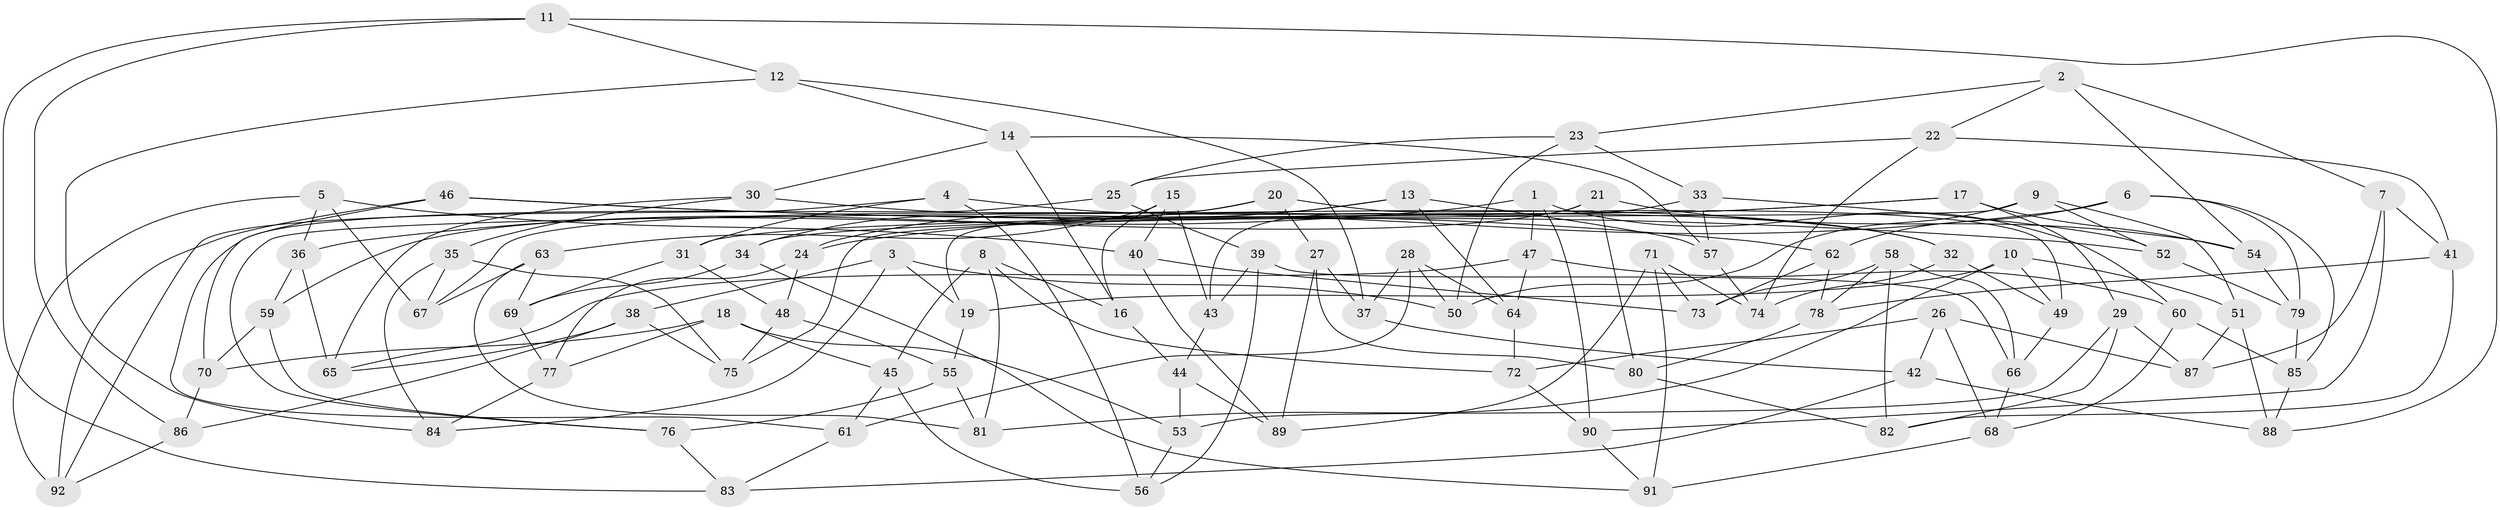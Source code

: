 // Generated by graph-tools (version 1.1) at 2025/26/03/09/25 03:26:55]
// undirected, 92 vertices, 184 edges
graph export_dot {
graph [start="1"]
  node [color=gray90,style=filled];
  1;
  2;
  3;
  4;
  5;
  6;
  7;
  8;
  9;
  10;
  11;
  12;
  13;
  14;
  15;
  16;
  17;
  18;
  19;
  20;
  21;
  22;
  23;
  24;
  25;
  26;
  27;
  28;
  29;
  30;
  31;
  32;
  33;
  34;
  35;
  36;
  37;
  38;
  39;
  40;
  41;
  42;
  43;
  44;
  45;
  46;
  47;
  48;
  49;
  50;
  51;
  52;
  53;
  54;
  55;
  56;
  57;
  58;
  59;
  60;
  61;
  62;
  63;
  64;
  65;
  66;
  67;
  68;
  69;
  70;
  71;
  72;
  73;
  74;
  75;
  76;
  77;
  78;
  79;
  80;
  81;
  82;
  83;
  84;
  85;
  86;
  87;
  88;
  89;
  90;
  91;
  92;
  1 -- 90;
  1 -- 36;
  1 -- 60;
  1 -- 47;
  2 -- 54;
  2 -- 23;
  2 -- 7;
  2 -- 22;
  3 -- 50;
  3 -- 19;
  3 -- 38;
  3 -- 84;
  4 -- 92;
  4 -- 31;
  4 -- 56;
  4 -- 32;
  5 -- 36;
  5 -- 67;
  5 -- 92;
  5 -- 40;
  6 -- 24;
  6 -- 85;
  6 -- 79;
  6 -- 62;
  7 -- 87;
  7 -- 90;
  7 -- 41;
  8 -- 45;
  8 -- 72;
  8 -- 81;
  8 -- 16;
  9 -- 75;
  9 -- 50;
  9 -- 51;
  9 -- 52;
  10 -- 19;
  10 -- 49;
  10 -- 51;
  10 -- 81;
  11 -- 88;
  11 -- 12;
  11 -- 83;
  11 -- 86;
  12 -- 37;
  12 -- 14;
  12 -- 84;
  13 -- 24;
  13 -- 64;
  13 -- 57;
  13 -- 19;
  14 -- 16;
  14 -- 57;
  14 -- 30;
  15 -- 16;
  15 -- 43;
  15 -- 40;
  15 -- 63;
  16 -- 44;
  17 -- 54;
  17 -- 31;
  17 -- 34;
  17 -- 29;
  18 -- 53;
  18 -- 70;
  18 -- 77;
  18 -- 45;
  19 -- 55;
  20 -- 76;
  20 -- 34;
  20 -- 49;
  20 -- 27;
  21 -- 54;
  21 -- 80;
  21 -- 59;
  21 -- 43;
  22 -- 25;
  22 -- 74;
  22 -- 41;
  23 -- 25;
  23 -- 33;
  23 -- 50;
  24 -- 77;
  24 -- 48;
  25 -- 39;
  25 -- 61;
  26 -- 87;
  26 -- 42;
  26 -- 68;
  26 -- 72;
  27 -- 37;
  27 -- 80;
  27 -- 89;
  28 -- 61;
  28 -- 50;
  28 -- 64;
  28 -- 37;
  29 -- 87;
  29 -- 53;
  29 -- 82;
  30 -- 32;
  30 -- 35;
  30 -- 65;
  31 -- 48;
  31 -- 69;
  32 -- 74;
  32 -- 49;
  33 -- 57;
  33 -- 52;
  33 -- 67;
  34 -- 69;
  34 -- 91;
  35 -- 75;
  35 -- 84;
  35 -- 67;
  36 -- 65;
  36 -- 59;
  37 -- 42;
  38 -- 86;
  38 -- 65;
  38 -- 75;
  39 -- 56;
  39 -- 43;
  39 -- 66;
  40 -- 89;
  40 -- 73;
  41 -- 82;
  41 -- 78;
  42 -- 83;
  42 -- 88;
  43 -- 44;
  44 -- 89;
  44 -- 53;
  45 -- 61;
  45 -- 56;
  46 -- 92;
  46 -- 70;
  46 -- 62;
  46 -- 52;
  47 -- 60;
  47 -- 64;
  47 -- 65;
  48 -- 55;
  48 -- 75;
  49 -- 66;
  51 -- 87;
  51 -- 88;
  52 -- 79;
  53 -- 56;
  54 -- 79;
  55 -- 81;
  55 -- 76;
  57 -- 74;
  58 -- 73;
  58 -- 82;
  58 -- 66;
  58 -- 78;
  59 -- 76;
  59 -- 70;
  60 -- 68;
  60 -- 85;
  61 -- 83;
  62 -- 78;
  62 -- 73;
  63 -- 69;
  63 -- 81;
  63 -- 67;
  64 -- 72;
  66 -- 68;
  68 -- 91;
  69 -- 77;
  70 -- 86;
  71 -- 74;
  71 -- 73;
  71 -- 89;
  71 -- 91;
  72 -- 90;
  76 -- 83;
  77 -- 84;
  78 -- 80;
  79 -- 85;
  80 -- 82;
  85 -- 88;
  86 -- 92;
  90 -- 91;
}
